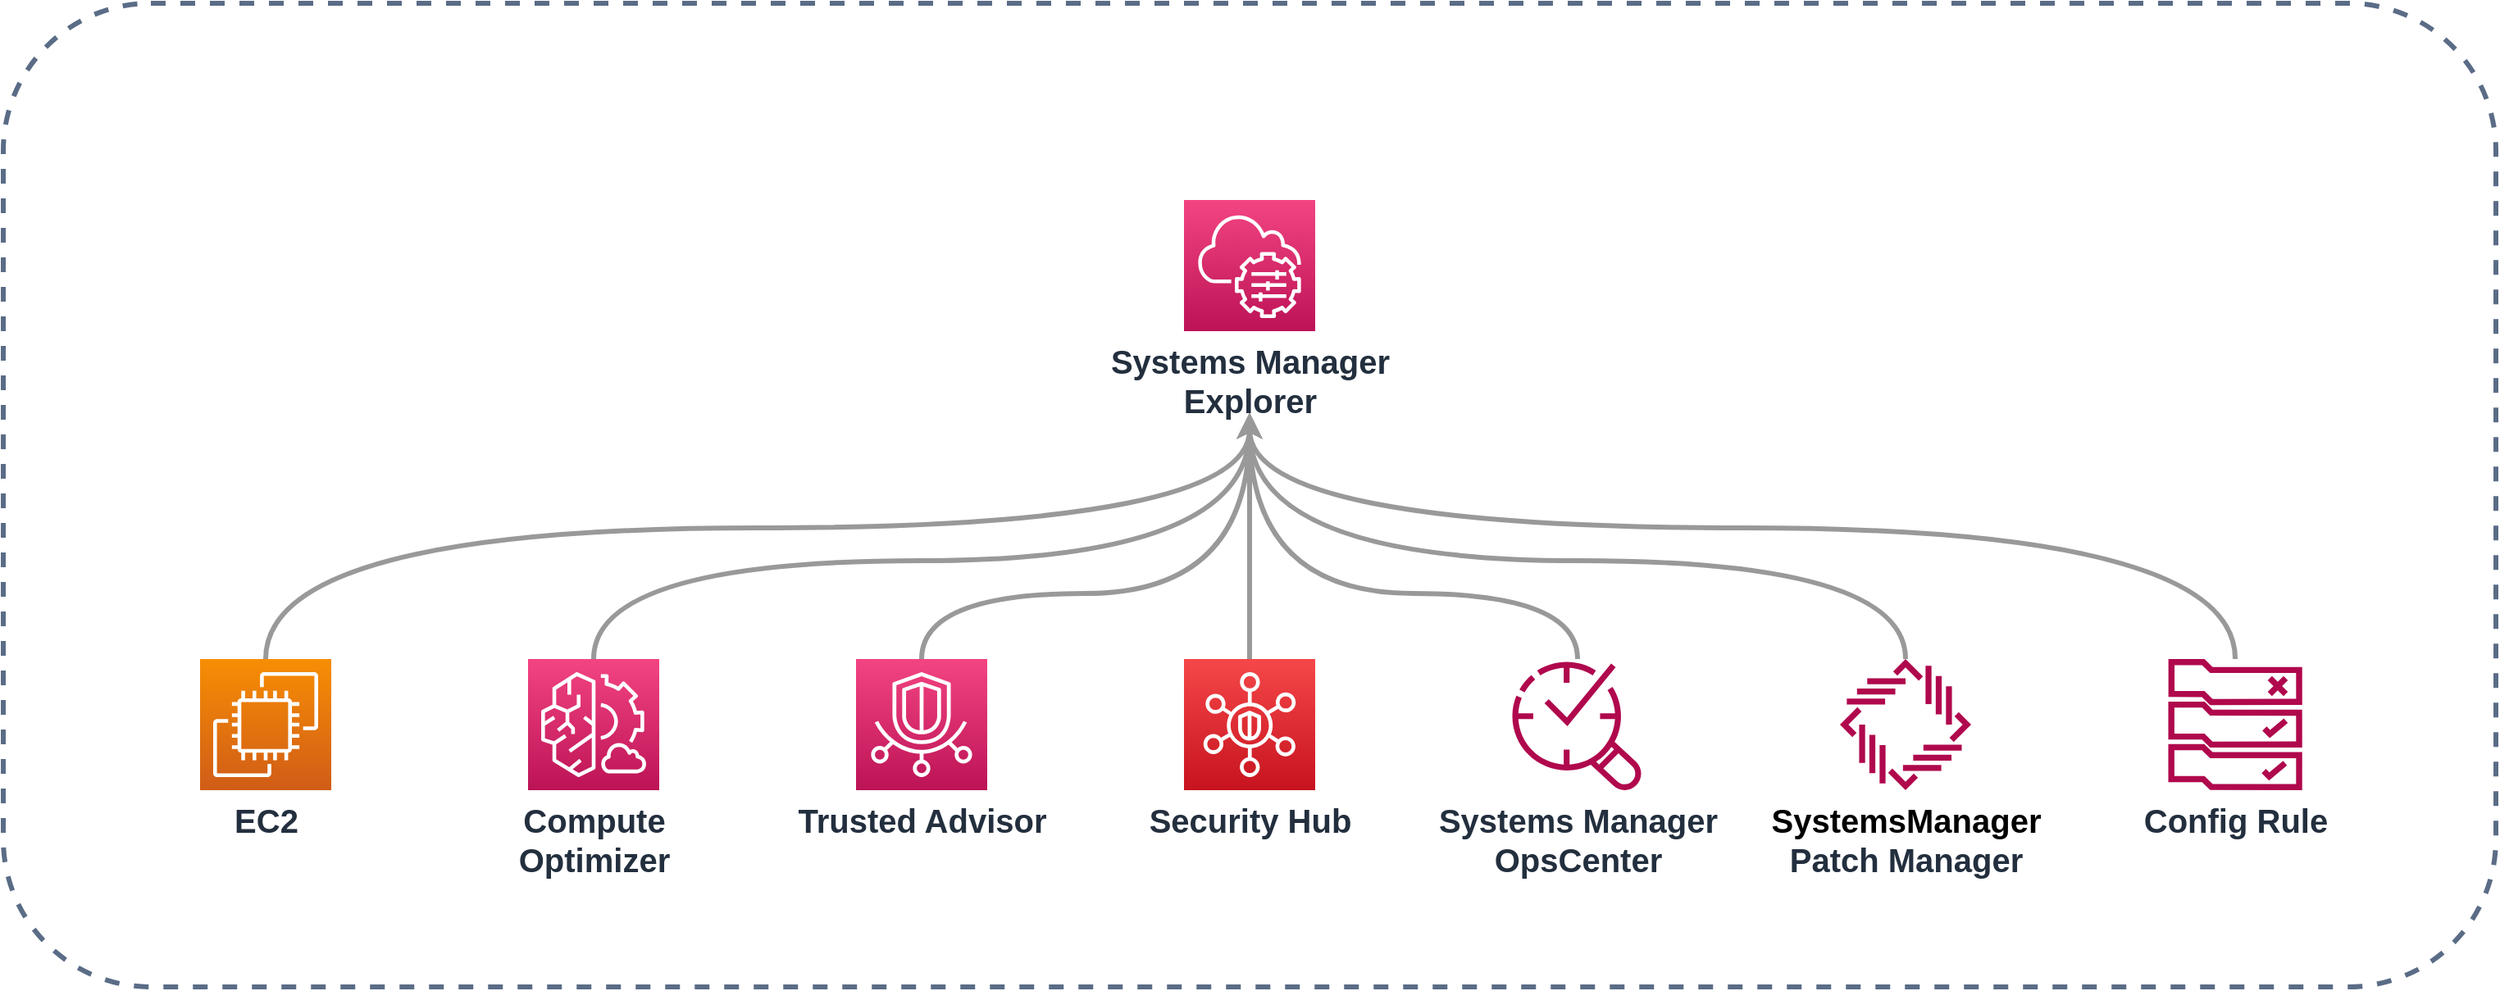 <mxfile version="20.3.0" type="device"><diagram id="Ht1M8jgEwFfnCIfOTk4-" name="Page-1"><mxGraphModel dx="1245" dy="1392" grid="1" gridSize="10" guides="1" tooltips="1" connect="1" arrows="1" fold="1" page="0" pageScale="1" pageWidth="1169" pageHeight="827" math="0" shadow="0"><root><mxCell id="0"/><mxCell id="1" parent="0"/><mxCell id="_JwazYtFDwCJrcNTnTnp-6" value="" style="fillColor=none;strokeColor=#5A6C86;verticalAlign=top;fontStyle=1;fontColor=#000000;fontSize=30;strokeWidth=3;rounded=1;fillStyle=dashed;dashed=1;" parent="1" vertex="1"><mxGeometry x="1040" y="120" width="1520" height="600" as="geometry"/></mxCell><mxCell id="Xz2j1plHeCMDkav04Rq7-1" value="Systems Manager&lt;br&gt;Explorer" style="sketch=0;points=[[0,0,0],[0.25,0,0],[0.5,0,0],[0.75,0,0],[1,0,0],[0,1,0],[0.25,1,0],[0.5,1,0],[0.75,1,0],[1,1,0],[0,0.25,0],[0,0.5,0],[0,0.75,0],[1,0.25,0],[1,0.5,0],[1,0.75,0]];points=[[0,0,0],[0.25,0,0],[0.5,0,0],[0.75,0,0],[1,0,0],[0,1,0],[0.25,1,0],[0.5,1,0],[0.75,1,0],[1,1,0],[0,0.25,0],[0,0.5,0],[0,0.75,0],[1,0.25,0],[1,0.5,0],[1,0.75,0]];outlineConnect=0;fontColor=#232F3E;gradientColor=#F34482;gradientDirection=north;fillColor=#BC1356;strokeColor=#ffffff;dashed=0;verticalLabelPosition=bottom;verticalAlign=top;align=center;html=1;fontSize=20;fontStyle=1;aspect=fixed;shape=mxgraph.aws4.resourceIcon;resIcon=mxgraph.aws4.systems_manager;strokeWidth=3;" parent="1" vertex="1"><mxGeometry x="1760.0" y="240" width="80" height="80" as="geometry"/></mxCell><mxCell id="Xz2j1plHeCMDkav04Rq7-15" style="edgeStyle=orthogonalEdgeStyle;curved=1;orthogonalLoop=1;jettySize=auto;html=1;strokeColor=#999999;strokeWidth=3;fontSize=20;" parent="1" source="Xz2j1plHeCMDkav04Rq7-2" edge="1"><mxGeometry relative="1" as="geometry"><mxPoint x="1800" y="370" as="targetPoint"/><Array as="points"><mxPoint x="2200" y="460"/><mxPoint x="1800" y="460"/></Array></mxGeometry></mxCell><mxCell id="Xz2j1plHeCMDkav04Rq7-2" value="&lt;div style=&quot;font-size: 20px; font-weight: 700;&quot;&gt;&lt;span style=&quot;color: rgb(0, 0, 0);&quot;&gt;SystemsManager&lt;/span&gt;&lt;br&gt;&lt;/div&gt;&lt;div style=&quot;font-size: 20px; font-weight: 700;&quot;&gt;Patch Manager&lt;/div&gt;" style="sketch=0;outlineConnect=0;fontColor=#232F3E;gradientColor=none;fillColor=#B0084D;strokeColor=none;dashed=0;verticalLabelPosition=bottom;verticalAlign=top;align=center;html=1;fontSize=20;fontStyle=0;aspect=fixed;pointerEvents=1;shape=mxgraph.aws4.patch_manager;strokeWidth=3;" parent="1" vertex="1"><mxGeometry x="2160" y="520" width="80" height="80" as="geometry"/></mxCell><mxCell id="Xz2j1plHeCMDkav04Rq7-12" style="edgeStyle=orthogonalEdgeStyle;curved=1;orthogonalLoop=1;jettySize=auto;html=1;exitX=0.5;exitY=0;exitDx=0;exitDy=0;exitPerimeter=0;strokeColor=#999999;strokeWidth=3;fontSize=20;" parent="1" source="Xz2j1plHeCMDkav04Rq7-3" edge="1"><mxGeometry relative="1" as="geometry"><mxPoint x="1800" y="370" as="targetPoint"/><Array as="points"><mxPoint x="1600" y="480"/><mxPoint x="1800" y="480"/></Array></mxGeometry></mxCell><mxCell id="Xz2j1plHeCMDkav04Rq7-3" value="Trusted Advisor" style="sketch=0;points=[[0,0,0],[0.25,0,0],[0.5,0,0],[0.75,0,0],[1,0,0],[0,1,0],[0.25,1,0],[0.5,1,0],[0.75,1,0],[1,1,0],[0,0.25,0],[0,0.5,0],[0,0.75,0],[1,0.25,0],[1,0.5,0],[1,0.75,0]];points=[[0,0,0],[0.25,0,0],[0.5,0,0],[0.75,0,0],[1,0,0],[0,1,0],[0.25,1,0],[0.5,1,0],[0.75,1,0],[1,1,0],[0,0.25,0],[0,0.5,0],[0,0.75,0],[1,0.25,0],[1,0.5,0],[1,0.75,0]];outlineConnect=0;fontColor=#232F3E;gradientColor=#F34482;gradientDirection=north;fillColor=#BC1356;strokeColor=#ffffff;dashed=0;verticalLabelPosition=bottom;verticalAlign=top;align=center;html=1;fontSize=20;fontStyle=1;aspect=fixed;shape=mxgraph.aws4.resourceIcon;resIcon=mxgraph.aws4.trusted_advisor;strokeWidth=3;" parent="1" vertex="1"><mxGeometry x="1560" y="520" width="80" height="80" as="geometry"/></mxCell><mxCell id="Xz2j1plHeCMDkav04Rq7-13" style="edgeStyle=orthogonalEdgeStyle;curved=1;orthogonalLoop=1;jettySize=auto;html=1;strokeColor=#999999;strokeWidth=3;fontSize=20;" parent="1" source="Xz2j1plHeCMDkav04Rq7-4" edge="1"><mxGeometry relative="1" as="geometry"><mxPoint x="1800" y="370" as="targetPoint"/></mxGeometry></mxCell><mxCell id="Xz2j1plHeCMDkav04Rq7-4" value="Security Hub" style="sketch=0;points=[[0,0,0],[0.25,0,0],[0.5,0,0],[0.75,0,0],[1,0,0],[0,1,0],[0.25,1,0],[0.5,1,0],[0.75,1,0],[1,1,0],[0,0.25,0],[0,0.5,0],[0,0.75,0],[1,0.25,0],[1,0.5,0],[1,0.75,0]];outlineConnect=0;fontColor=#232F3E;gradientColor=#F54749;gradientDirection=north;fillColor=#C7131F;strokeColor=#ffffff;dashed=0;verticalLabelPosition=bottom;verticalAlign=top;align=center;html=1;fontSize=20;fontStyle=1;aspect=fixed;shape=mxgraph.aws4.resourceIcon;resIcon=mxgraph.aws4.security_hub;strokeWidth=3;" parent="1" vertex="1"><mxGeometry x="1760" y="520" width="80" height="80" as="geometry"/></mxCell><mxCell id="Xz2j1plHeCMDkav04Rq7-11" style="edgeStyle=orthogonalEdgeStyle;curved=1;orthogonalLoop=1;jettySize=auto;html=1;exitX=0.5;exitY=0;exitDx=0;exitDy=0;exitPerimeter=0;strokeColor=#999999;strokeWidth=3;fontSize=20;" parent="1" source="Xz2j1plHeCMDkav04Rq7-5" edge="1"><mxGeometry relative="1" as="geometry"><mxPoint x="1800" y="370" as="targetPoint"/><Array as="points"><mxPoint x="1400" y="460"/><mxPoint x="1800" y="460"/></Array></mxGeometry></mxCell><mxCell id="Xz2j1plHeCMDkav04Rq7-5" value="Compute&lt;br style=&quot;font-size: 20px;&quot;&gt;Optimizer" style="sketch=0;points=[[0,0,0],[0.25,0,0],[0.5,0,0],[0.75,0,0],[1,0,0],[0,1,0],[0.25,1,0],[0.5,1,0],[0.75,1,0],[1,1,0],[0,0.25,0],[0,0.5,0],[0,0.75,0],[1,0.25,0],[1,0.5,0],[1,0.75,0]];points=[[0,0,0],[0.25,0,0],[0.5,0,0],[0.75,0,0],[1,0,0],[0,1,0],[0.25,1,0],[0.5,1,0],[0.75,1,0],[1,1,0],[0,0.25,0],[0,0.5,0],[0,0.75,0],[1,0.25,0],[1,0.5,0],[1,0.75,0]];outlineConnect=0;fontColor=#232F3E;gradientColor=#F34482;gradientDirection=north;fillColor=#BC1356;strokeColor=#ffffff;dashed=0;verticalLabelPosition=bottom;verticalAlign=top;align=center;html=1;fontSize=20;fontStyle=1;aspect=fixed;shape=mxgraph.aws4.resourceIcon;resIcon=mxgraph.aws4.compute_optimizer;labelBackgroundColor=none;strokeWidth=3;" parent="1" vertex="1"><mxGeometry x="1360.0" y="520" width="80" height="80" as="geometry"/></mxCell><mxCell id="Xz2j1plHeCMDkav04Rq7-16" style="edgeStyle=orthogonalEdgeStyle;curved=1;orthogonalLoop=1;jettySize=auto;html=1;strokeColor=#999999;strokeWidth=3;fontSize=20;fontColor=#999999;" parent="1" source="Xz2j1plHeCMDkav04Rq7-6" edge="1"><mxGeometry relative="1" as="geometry"><mxPoint x="1800" y="370" as="targetPoint"/><Array as="points"><mxPoint x="2401" y="440"/><mxPoint x="1800" y="440"/></Array></mxGeometry></mxCell><mxCell id="Xz2j1plHeCMDkav04Rq7-6" value="Config Rule" style="sketch=0;outlineConnect=0;fontColor=#232F3E;gradientColor=none;fillColor=#B0084D;strokeColor=none;dashed=0;verticalLabelPosition=bottom;verticalAlign=top;align=center;html=1;fontSize=20;fontStyle=1;aspect=fixed;pointerEvents=1;shape=mxgraph.aws4.rule_2;" parent="1" vertex="1"><mxGeometry x="2360" y="520" width="82.12" height="80" as="geometry"/></mxCell><mxCell id="Xz2j1plHeCMDkav04Rq7-10" style="edgeStyle=orthogonalEdgeStyle;curved=1;orthogonalLoop=1;jettySize=auto;html=1;exitX=0.5;exitY=0;exitDx=0;exitDy=0;exitPerimeter=0;strokeColor=#999999;strokeWidth=3;fontSize=20;" parent="1" source="Xz2j1plHeCMDkav04Rq7-7" edge="1"><mxGeometry relative="1" as="geometry"><mxPoint x="1800" y="370" as="targetPoint"/><Array as="points"><mxPoint x="1200" y="440"/><mxPoint x="1800" y="440"/></Array></mxGeometry></mxCell><mxCell id="Xz2j1plHeCMDkav04Rq7-7" value="EC2" style="sketch=0;points=[[0,0,0],[0.25,0,0],[0.5,0,0],[0.75,0,0],[1,0,0],[0,1,0],[0.25,1,0],[0.5,1,0],[0.75,1,0],[1,1,0],[0,0.25,0],[0,0.5,0],[0,0.75,0],[1,0.25,0],[1,0.5,0],[1,0.75,0]];outlineConnect=0;fontColor=#232F3E;gradientColor=#F78E04;gradientDirection=north;fillColor=#D05C17;strokeColor=#ffffff;dashed=0;verticalLabelPosition=bottom;verticalAlign=top;align=center;html=1;fontSize=20;fontStyle=1;aspect=fixed;shape=mxgraph.aws4.resourceIcon;resIcon=mxgraph.aws4.ec2;labelBackgroundColor=none;strokeWidth=3;" parent="1" vertex="1"><mxGeometry x="1160.0" y="520" width="80" height="80" as="geometry"/></mxCell><mxCell id="Xz2j1plHeCMDkav04Rq7-14" style="edgeStyle=orthogonalEdgeStyle;curved=1;orthogonalLoop=1;jettySize=auto;html=1;strokeColor=#999999;strokeWidth=3;fontSize=20;" parent="1" source="Xz2j1plHeCMDkav04Rq7-8" edge="1"><mxGeometry relative="1" as="geometry"><mxPoint x="1800" y="370" as="targetPoint"/><Array as="points"><mxPoint x="2000" y="480"/><mxPoint x="1800" y="480"/></Array></mxGeometry></mxCell><mxCell id="Xz2j1plHeCMDkav04Rq7-8" value="Systems Manager&lt;br&gt;OpsCenter" style="sketch=0;outlineConnect=0;fontColor=#232F3E;gradientColor=none;fillColor=#B0084D;strokeColor=none;dashed=0;verticalLabelPosition=bottom;verticalAlign=top;align=center;html=1;fontSize=20;fontStyle=1;aspect=fixed;pointerEvents=1;shape=mxgraph.aws4.systems_manager_opscenter;" parent="1" vertex="1"><mxGeometry x="1960" y="520" width="80" height="80" as="geometry"/></mxCell></root></mxGraphModel></diagram></mxfile>